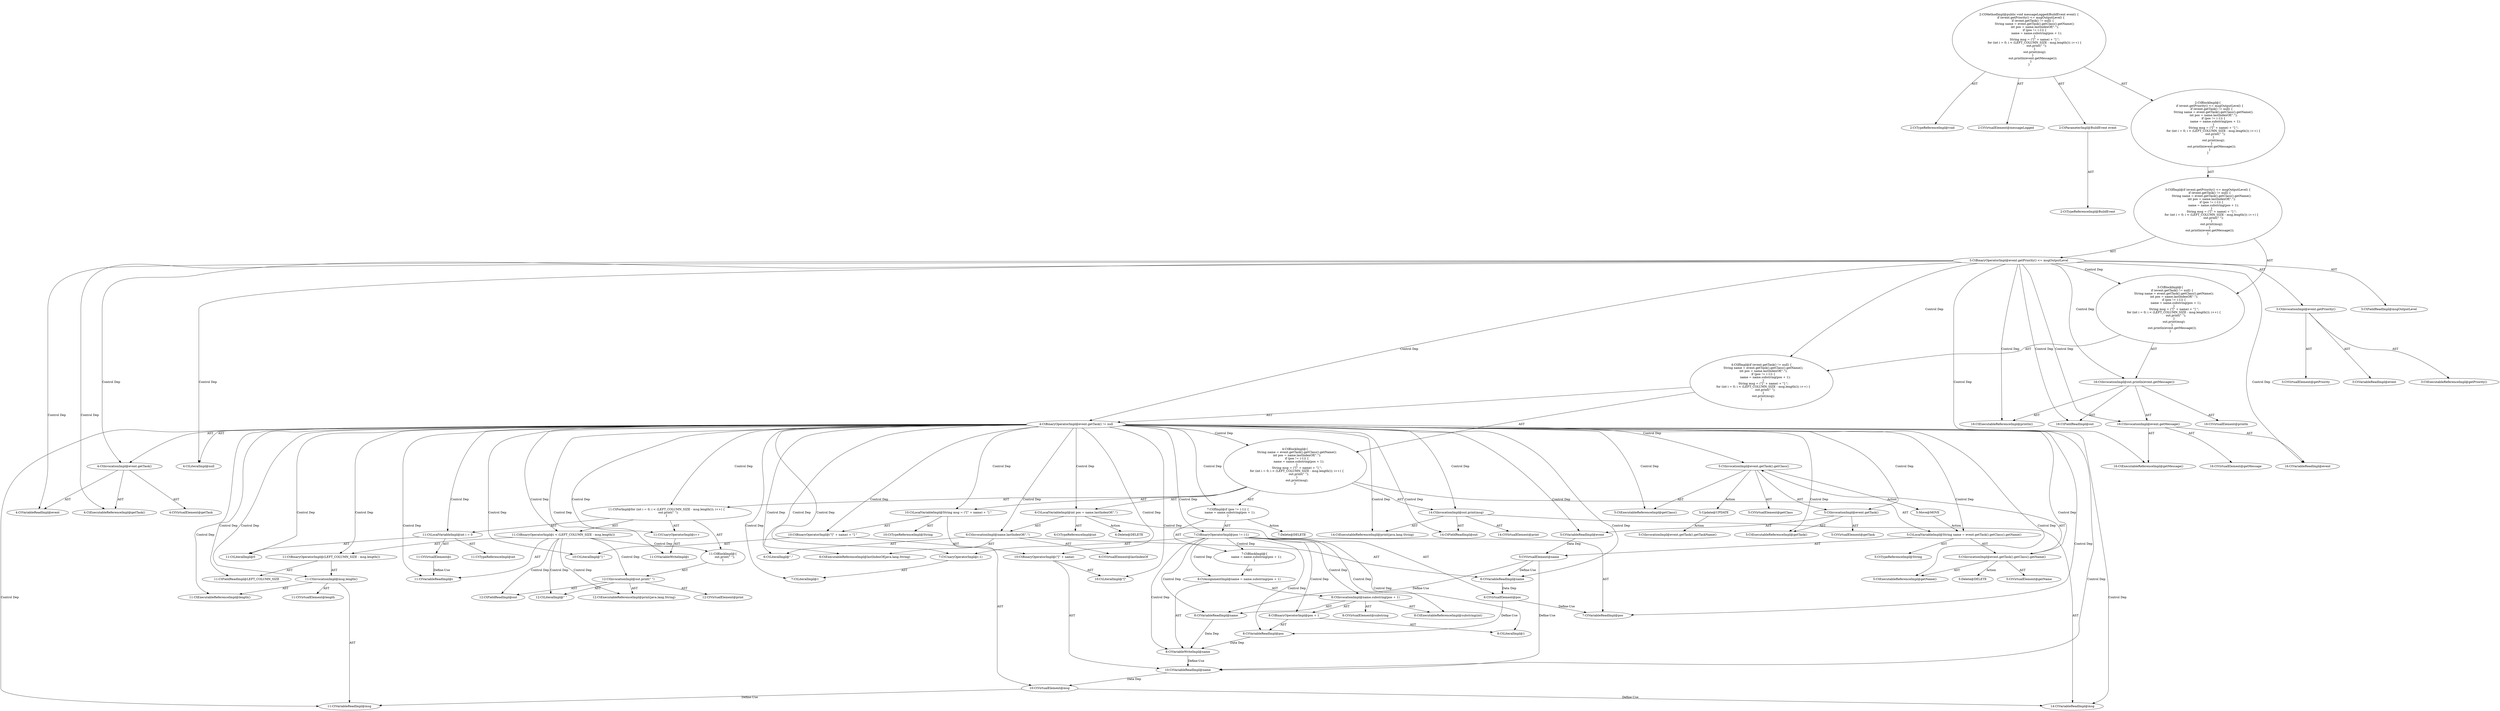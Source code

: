 digraph "messageLogged#?,BuildEvent" {
0 [label="2:CtTypeReferenceImpl@void" shape=ellipse]
1 [label="2:CtVirtualElement@messageLogged" shape=ellipse]
2 [label="2:CtParameterImpl@BuildEvent event" shape=ellipse]
3 [label="2:CtTypeReferenceImpl@BuildEvent" shape=ellipse]
4 [label="3:CtExecutableReferenceImpl@getPriority()" shape=ellipse]
5 [label="3:CtVirtualElement@getPriority" shape=ellipse]
6 [label="3:CtVariableReadImpl@event" shape=ellipse]
7 [label="3:CtInvocationImpl@event.getPriority()" shape=ellipse]
8 [label="3:CtFieldReadImpl@msgOutputLevel" shape=ellipse]
9 [label="3:CtBinaryOperatorImpl@event.getPriority() <= msgOutputLevel" shape=ellipse]
10 [label="4:CtExecutableReferenceImpl@getTask()" shape=ellipse]
11 [label="4:CtVirtualElement@getTask" shape=ellipse]
12 [label="4:CtVariableReadImpl@event" shape=ellipse]
13 [label="4:CtInvocationImpl@event.getTask()" shape=ellipse]
14 [label="4:CtLiteralImpl@null" shape=ellipse]
15 [label="4:CtBinaryOperatorImpl@event.getTask() != null" shape=ellipse]
16 [label="5:CtTypeReferenceImpl@String" shape=ellipse]
17 [label="5:CtExecutableReferenceImpl@getName()" shape=ellipse]
18 [label="5:CtVirtualElement@getName" shape=ellipse]
19 [label="5:CtExecutableReferenceImpl@getClass()" shape=ellipse]
20 [label="5:CtVirtualElement@getClass" shape=ellipse]
21 [label="5:CtExecutableReferenceImpl@getTask()" shape=ellipse]
22 [label="5:CtVirtualElement@getTask" shape=ellipse]
23 [label="5:CtVariableReadImpl@event" shape=ellipse]
24 [label="5:CtInvocationImpl@event.getTask()" shape=ellipse]
25 [label="5:CtInvocationImpl@event.getTask().getClass()" shape=ellipse]
26 [label="5:CtInvocationImpl@event.getTask().getClass().getName()" shape=ellipse]
27 [label="5:CtVirtualElement@name" shape=ellipse]
28 [label="5:CtLocalVariableImpl@String name = event.getTask().getClass().getName()" shape=ellipse]
29 [label="6:CtTypeReferenceImpl@int" shape=ellipse]
30 [label="6:CtExecutableReferenceImpl@lastIndexOf(java.lang.String)" shape=ellipse]
31 [label="6:CtVirtualElement@lastIndexOf" shape=ellipse]
32 [label="6:CtVariableReadImpl@name" shape=ellipse]
33 [label="6:CtLiteralImpl@\".\"" shape=ellipse]
34 [label="6:CtInvocationImpl@name.lastIndexOf(\".\")" shape=ellipse]
35 [label="6:CtVirtualElement@pos" shape=ellipse]
36 [label="6:CtLocalVariableImpl@int pos = name.lastIndexOf(\".\")" shape=ellipse]
37 [label="7:CtVariableReadImpl@pos" shape=ellipse]
38 [label="7:CtLiteralImpl@1" shape=ellipse]
39 [label="7:CtUnaryOperatorImpl@(-1)" shape=ellipse]
40 [label="7:CtBinaryOperatorImpl@pos != (-1)" shape=ellipse]
41 [label="8:CtVariableWriteImpl@name" shape=ellipse]
42 [label="8:CtExecutableReferenceImpl@substring(int)" shape=ellipse]
43 [label="8:CtVirtualElement@substring" shape=ellipse]
44 [label="8:CtVariableReadImpl@name" shape=ellipse]
45 [label="8:CtVariableReadImpl@pos" shape=ellipse]
46 [label="8:CtLiteralImpl@1" shape=ellipse]
47 [label="8:CtBinaryOperatorImpl@pos + 1" shape=ellipse]
48 [label="8:CtInvocationImpl@name.substring(pos + 1)" shape=ellipse]
49 [label="8:CtAssignmentImpl@name = name.substring(pos + 1)" shape=ellipse]
50 [label="7:CtBlockImpl@\{
    name = name.substring(pos + 1);
\}" shape=ellipse]
51 [label="7:CtIfImpl@if (pos != (-1)) \{
    name = name.substring(pos + 1);
\}" shape=ellipse]
52 [label="10:CtTypeReferenceImpl@String" shape=ellipse]
53 [label="10:CtLiteralImpl@\"[\"" shape=ellipse]
54 [label="10:CtVariableReadImpl@name" shape=ellipse]
55 [label="10:CtBinaryOperatorImpl@(\"[\" + name)" shape=ellipse]
56 [label="10:CtLiteralImpl@\"] \"" shape=ellipse]
57 [label="10:CtBinaryOperatorImpl@(\"[\" + name) + \"] \"" shape=ellipse]
58 [label="10:CtVirtualElement@msg" shape=ellipse]
59 [label="10:CtLocalVariableImpl@String msg = (\"[\" + name) + \"] \"" shape=ellipse]
60 [label="11:CtTypeReferenceImpl@int" shape=ellipse]
61 [label="11:CtLiteralImpl@0" shape=ellipse]
62 [label="11:CtVirtualElement@i" shape=ellipse]
63 [label="11:CtLocalVariableImpl@int i = 0" shape=ellipse]
64 [label="11:CtVariableReadImpl@i" shape=ellipse]
65 [label="11:CtFieldReadImpl@LEFT_COLUMN_SIZE" shape=ellipse]
66 [label="11:CtExecutableReferenceImpl@length()" shape=ellipse]
67 [label="11:CtVirtualElement@length" shape=ellipse]
68 [label="11:CtVariableReadImpl@msg" shape=ellipse]
69 [label="11:CtInvocationImpl@msg.length()" shape=ellipse]
70 [label="11:CtBinaryOperatorImpl@(LEFT_COLUMN_SIZE - msg.length())" shape=ellipse]
71 [label="11:CtBinaryOperatorImpl@i < (LEFT_COLUMN_SIZE - msg.length())" shape=ellipse]
72 [label="11:CtVariableWriteImpl@i" shape=ellipse]
73 [label="11:CtUnaryOperatorImpl@i++" shape=ellipse]
74 [label="12:CtExecutableReferenceImpl@print(java.lang.String)" shape=ellipse]
75 [label="12:CtVirtualElement@print" shape=ellipse]
76 [label="12:CtFieldReadImpl@out" shape=ellipse]
77 [label="12:CtLiteralImpl@\" \"" shape=ellipse]
78 [label="12:CtInvocationImpl@out.print(\" \")" shape=ellipse]
79 [label="11:CtBlockImpl@\{
    out.print(\" \");
\}" shape=ellipse]
80 [label="11:CtForImpl@for (int i = 0; i < (LEFT_COLUMN_SIZE - msg.length()); i++) \{
    out.print(\" \");
\}" shape=ellipse]
81 [label="14:CtExecutableReferenceImpl@print(java.lang.String)" shape=ellipse]
82 [label="14:CtVirtualElement@print" shape=ellipse]
83 [label="14:CtFieldReadImpl@out" shape=ellipse]
84 [label="14:CtVariableReadImpl@msg" shape=ellipse]
85 [label="14:CtInvocationImpl@out.print(msg)" shape=ellipse]
86 [label="4:CtBlockImpl@\{
    String name = event.getTask().getClass().getName();
    int pos = name.lastIndexOf(\".\");
    if (pos != (-1)) \{
        name = name.substring(pos + 1);
    \}
    String msg = (\"[\" + name) + \"] \";
    for (int i = 0; i < (LEFT_COLUMN_SIZE - msg.length()); i++) \{
        out.print(\" \");
    \}
    out.print(msg);
\}" shape=ellipse]
87 [label="4:CtIfImpl@if (event.getTask() != null) \{
    String name = event.getTask().getClass().getName();
    int pos = name.lastIndexOf(\".\");
    if (pos != (-1)) \{
        name = name.substring(pos + 1);
    \}
    String msg = (\"[\" + name) + \"] \";
    for (int i = 0; i < (LEFT_COLUMN_SIZE - msg.length()); i++) \{
        out.print(\" \");
    \}
    out.print(msg);
\}" shape=ellipse]
88 [label="16:CtExecutableReferenceImpl@println()" shape=ellipse]
89 [label="16:CtVirtualElement@println" shape=ellipse]
90 [label="16:CtFieldReadImpl@out" shape=ellipse]
91 [label="16:CtExecutableReferenceImpl@getMessage()" shape=ellipse]
92 [label="16:CtVirtualElement@getMessage" shape=ellipse]
93 [label="16:CtVariableReadImpl@event" shape=ellipse]
94 [label="16:CtInvocationImpl@event.getMessage()" shape=ellipse]
95 [label="16:CtInvocationImpl@out.println(event.getMessage())" shape=ellipse]
96 [label="3:CtBlockImpl@\{
    if (event.getTask() != null) \{
        String name = event.getTask().getClass().getName();
        int pos = name.lastIndexOf(\".\");
        if (pos != (-1)) \{
            name = name.substring(pos + 1);
        \}
        String msg = (\"[\" + name) + \"] \";
        for (int i = 0; i < (LEFT_COLUMN_SIZE - msg.length()); i++) \{
            out.print(\" \");
        \}
        out.print(msg);
    \}
    out.println(event.getMessage());
\}" shape=ellipse]
97 [label="3:CtIfImpl@if (event.getPriority() <= msgOutputLevel) \{
    if (event.getTask() != null) \{
        String name = event.getTask().getClass().getName();
        int pos = name.lastIndexOf(\".\");
        if (pos != (-1)) \{
            name = name.substring(pos + 1);
        \}
        String msg = (\"[\" + name) + \"] \";
        for (int i = 0; i < (LEFT_COLUMN_SIZE - msg.length()); i++) \{
            out.print(\" \");
        \}
        out.print(msg);
    \}
    out.println(event.getMessage());
\}" shape=ellipse]
98 [label="2:CtBlockImpl@\{
    if (event.getPriority() <= msgOutputLevel) \{
        if (event.getTask() != null) \{
            String name = event.getTask().getClass().getName();
            int pos = name.lastIndexOf(\".\");
            if (pos != (-1)) \{
                name = name.substring(pos + 1);
            \}
            String msg = (\"[\" + name) + \"] \";
            for (int i = 0; i < (LEFT_COLUMN_SIZE - msg.length()); i++) \{
                out.print(\" \");
            \}
            out.print(msg);
        \}
        out.println(event.getMessage());
    \}
\}" shape=ellipse]
99 [label="2:CtMethodImpl@public void messageLogged(BuildEvent event) \{
    if (event.getPriority() <= msgOutputLevel) \{
        if (event.getTask() != null) \{
            String name = event.getTask().getClass().getName();
            int pos = name.lastIndexOf(\".\");
            if (pos != (-1)) \{
                name = name.substring(pos + 1);
            \}
            String msg = (\"[\" + name) + \"] \";
            for (int i = 0; i < (LEFT_COLUMN_SIZE - msg.length()); i++) \{
                out.print(\" \");
            \}
            out.print(msg);
        \}
        out.println(event.getMessage());
    \}
\}" shape=ellipse]
100 [label="5:Update@UPDATE" shape=ellipse]
101 [label="5:CtInvocationImpl@event.getTask().getTaskName()" shape=ellipse]
102 [label="5:Delete@DELETE" shape=ellipse]
103 [label="6:Delete@DELETE" shape=ellipse]
104 [label="7:Delete@DELETE" shape=ellipse]
105 [label="5:Move@MOVE" shape=ellipse]
2 -> 3 [label="AST"];
7 -> 5 [label="AST"];
7 -> 6 [label="AST"];
7 -> 4 [label="AST"];
9 -> 7 [label="AST"];
9 -> 8 [label="AST"];
9 -> 96 [label="Control Dep"];
9 -> 87 [label="Control Dep"];
9 -> 15 [label="Control Dep"];
9 -> 13 [label="Control Dep"];
9 -> 10 [label="Control Dep"];
9 -> 12 [label="Control Dep"];
9 -> 14 [label="Control Dep"];
9 -> 95 [label="Control Dep"];
9 -> 88 [label="Control Dep"];
9 -> 90 [label="Control Dep"];
9 -> 94 [label="Control Dep"];
9 -> 91 [label="Control Dep"];
9 -> 93 [label="Control Dep"];
13 -> 11 [label="AST"];
13 -> 12 [label="AST"];
13 -> 10 [label="AST"];
15 -> 13 [label="AST"];
15 -> 14 [label="AST"];
15 -> 86 [label="Control Dep"];
15 -> 28 [label="Control Dep"];
15 -> 26 [label="Control Dep"];
15 -> 17 [label="Control Dep"];
15 -> 25 [label="Control Dep"];
15 -> 19 [label="Control Dep"];
15 -> 24 [label="Control Dep"];
15 -> 21 [label="Control Dep"];
15 -> 23 [label="Control Dep"];
15 -> 36 [label="Control Dep"];
15 -> 34 [label="Control Dep"];
15 -> 30 [label="Control Dep"];
15 -> 32 [label="Control Dep"];
15 -> 33 [label="Control Dep"];
15 -> 51 [label="Control Dep"];
15 -> 40 [label="Control Dep"];
15 -> 37 [label="Control Dep"];
15 -> 39 [label="Control Dep"];
15 -> 38 [label="Control Dep"];
15 -> 59 [label="Control Dep"];
15 -> 57 [label="Control Dep"];
15 -> 55 [label="Control Dep"];
15 -> 53 [label="Control Dep"];
15 -> 54 [label="Control Dep"];
15 -> 56 [label="Control Dep"];
15 -> 80 [label="Control Dep"];
15 -> 63 [label="Control Dep"];
15 -> 61 [label="Control Dep"];
15 -> 71 [label="Control Dep"];
15 -> 64 [label="Control Dep"];
15 -> 70 [label="Control Dep"];
15 -> 65 [label="Control Dep"];
15 -> 69 [label="Control Dep"];
15 -> 66 [label="Control Dep"];
15 -> 68 [label="Control Dep"];
15 -> 73 [label="Control Dep"];
15 -> 72 [label="Control Dep"];
15 -> 85 [label="Control Dep"];
15 -> 81 [label="Control Dep"];
15 -> 83 [label="Control Dep"];
15 -> 84 [label="Control Dep"];
23 -> 27 [label="Data Dep"];
24 -> 22 [label="AST"];
24 -> 23 [label="AST"];
24 -> 21 [label="AST"];
25 -> 20 [label="AST"];
25 -> 24 [label="AST"];
25 -> 19 [label="AST"];
25 -> 100 [label="Action"];
25 -> 105 [label="Action"];
26 -> 18 [label="AST"];
26 -> 25 [label="AST"];
26 -> 17 [label="AST"];
26 -> 102 [label="Action"];
27 -> 32 [label="Define-Use"];
27 -> 44 [label="Define-Use"];
27 -> 54 [label="Define-Use"];
28 -> 27 [label="AST"];
28 -> 16 [label="AST"];
28 -> 26 [label="AST"];
32 -> 35 [label="Data Dep"];
34 -> 31 [label="AST"];
34 -> 32 [label="AST"];
34 -> 30 [label="AST"];
34 -> 33 [label="AST"];
35 -> 37 [label="Define-Use"];
35 -> 45 [label="Define-Use"];
36 -> 35 [label="AST"];
36 -> 29 [label="AST"];
36 -> 34 [label="AST"];
36 -> 103 [label="Action"];
39 -> 38 [label="AST"];
40 -> 37 [label="AST"];
40 -> 39 [label="AST"];
40 -> 50 [label="Control Dep"];
40 -> 49 [label="Control Dep"];
40 -> 41 [label="Control Dep"];
40 -> 48 [label="Control Dep"];
40 -> 42 [label="Control Dep"];
40 -> 44 [label="Control Dep"];
40 -> 47 [label="Control Dep"];
40 -> 45 [label="Control Dep"];
40 -> 46 [label="Control Dep"];
41 -> 54 [label="Define-Use"];
44 -> 41 [label="Data Dep"];
45 -> 41 [label="Data Dep"];
47 -> 45 [label="AST"];
47 -> 46 [label="AST"];
48 -> 43 [label="AST"];
48 -> 44 [label="AST"];
48 -> 42 [label="AST"];
48 -> 47 [label="AST"];
49 -> 41 [label="AST"];
49 -> 48 [label="AST"];
50 -> 49 [label="AST"];
51 -> 40 [label="AST"];
51 -> 50 [label="AST"];
51 -> 104 [label="Action"];
54 -> 58 [label="Data Dep"];
55 -> 53 [label="AST"];
55 -> 54 [label="AST"];
57 -> 55 [label="AST"];
57 -> 56 [label="AST"];
58 -> 68 [label="Define-Use"];
58 -> 84 [label="Define-Use"];
59 -> 58 [label="AST"];
59 -> 52 [label="AST"];
59 -> 57 [label="AST"];
62 -> 64 [label="Define-Use"];
63 -> 62 [label="AST"];
63 -> 60 [label="AST"];
63 -> 61 [label="AST"];
69 -> 67 [label="AST"];
69 -> 68 [label="AST"];
69 -> 66 [label="AST"];
70 -> 65 [label="AST"];
70 -> 69 [label="AST"];
71 -> 64 [label="AST"];
71 -> 70 [label="AST"];
71 -> 79 [label="Control Dep"];
71 -> 78 [label="Control Dep"];
71 -> 74 [label="Control Dep"];
71 -> 76 [label="Control Dep"];
71 -> 77 [label="Control Dep"];
73 -> 72 [label="AST"];
78 -> 75 [label="AST"];
78 -> 76 [label="AST"];
78 -> 74 [label="AST"];
78 -> 77 [label="AST"];
79 -> 78 [label="AST"];
80 -> 63 [label="AST"];
80 -> 71 [label="AST"];
80 -> 73 [label="AST"];
80 -> 79 [label="AST"];
85 -> 82 [label="AST"];
85 -> 83 [label="AST"];
85 -> 81 [label="AST"];
85 -> 84 [label="AST"];
86 -> 28 [label="AST"];
86 -> 36 [label="AST"];
86 -> 51 [label="AST"];
86 -> 59 [label="AST"];
86 -> 80 [label="AST"];
86 -> 85 [label="AST"];
87 -> 15 [label="AST"];
87 -> 86 [label="AST"];
94 -> 92 [label="AST"];
94 -> 93 [label="AST"];
94 -> 91 [label="AST"];
95 -> 89 [label="AST"];
95 -> 90 [label="AST"];
95 -> 88 [label="AST"];
95 -> 94 [label="AST"];
96 -> 87 [label="AST"];
96 -> 95 [label="AST"];
97 -> 9 [label="AST"];
97 -> 96 [label="AST"];
98 -> 97 [label="AST"];
99 -> 1 [label="AST"];
99 -> 0 [label="AST"];
99 -> 2 [label="AST"];
99 -> 98 [label="AST"];
100 -> 101 [label="Action"];
105 -> 28 [label="Action"];
}